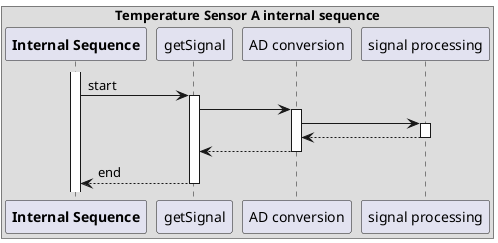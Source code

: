 'PUMLAMR
'PUMLAPARENT: tempSensorA
'PUMLADYN
@startuml
box "Temperature Sensor A internal sequence"
participant "**Internal Sequence**" as internalSequence
activate internalSequence
internalSequence->getSignal : start
activate getSignal
getSignal -> "AD conversion"
activate "AD conversion"
"AD conversion" -> "signal processing"
activate "signal processing"
return
return
return end
end box

@enduml
